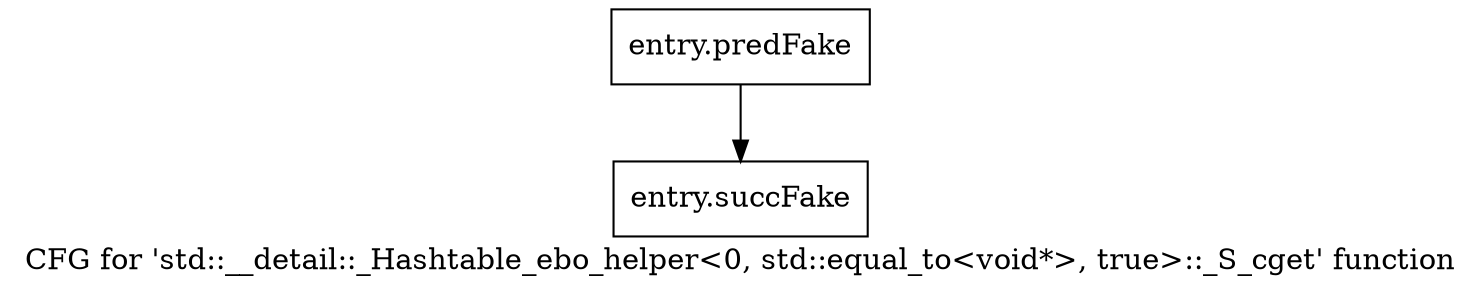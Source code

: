 digraph "CFG for 'std::__detail::_Hashtable_ebo_helper\<0, std::equal_to\<void*\>, true\>::_S_cget' function" {
	label="CFG for 'std::__detail::_Hashtable_ebo_helper\<0, std::equal_to\<void*\>, true\>::_S_cget' function";

	Node0x4365270 [shape=record,filename="",linenumber="",label="{entry.predFake}"];
	Node0x4365270 -> Node0x4427720[ callList="" memoryops="" filename="/tools/Xilinx/Vitis_HLS/2022.1/tps/lnx64/gcc-8.3.0/lib/gcc/x86_64-pc-linux-gnu/8.3.0/../../../../include/c++/8.3.0/bits/hashtable_policy.h" execusionnum="406"];
	Node0x4427720 [shape=record,filename="/tools/Xilinx/Vitis_HLS/2022.1/tps/lnx64/gcc-8.3.0/lib/gcc/x86_64-pc-linux-gnu/8.3.0/../../../../include/c++/8.3.0/bits/hashtable_policy.h",linenumber="1115",label="{entry.succFake}"];
}
